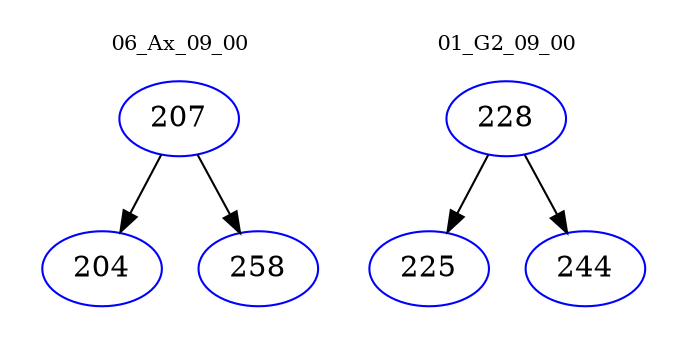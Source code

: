 digraph{
subgraph cluster_0 {
color = white
label = "06_Ax_09_00";
fontsize=10;
T0_207 [label="207", color="blue"]
T0_207 -> T0_204 [color="black"]
T0_204 [label="204", color="blue"]
T0_207 -> T0_258 [color="black"]
T0_258 [label="258", color="blue"]
}
subgraph cluster_1 {
color = white
label = "01_G2_09_00";
fontsize=10;
T1_228 [label="228", color="blue"]
T1_228 -> T1_225 [color="black"]
T1_225 [label="225", color="blue"]
T1_228 -> T1_244 [color="black"]
T1_244 [label="244", color="blue"]
}
}

